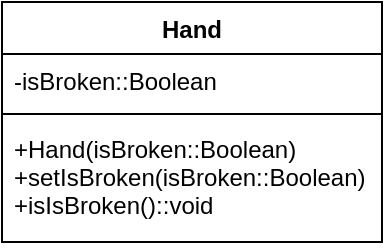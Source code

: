 <mxfile version="13.7.2" type="device"><diagram id="DJoWd2hfNsDUoymKmsCT" name="Page-1"><mxGraphModel dx="1422" dy="713" grid="1" gridSize="10" guides="1" tooltips="1" connect="1" arrows="1" fold="1" page="1" pageScale="1" pageWidth="827" pageHeight="1169" math="0" shadow="0"><root><mxCell id="0"/><mxCell id="1" parent="0"/><mxCell id="ThbBKgw9WVibpOIu36OY-1" value="Hand" style="swimlane;fontStyle=1;align=center;verticalAlign=top;childLayout=stackLayout;horizontal=1;startSize=26;horizontalStack=0;resizeParent=1;resizeParentMax=0;resizeLast=0;collapsible=1;marginBottom=0;" vertex="1" parent="1"><mxGeometry x="330" y="350" width="190" height="120" as="geometry"/></mxCell><mxCell id="ThbBKgw9WVibpOIu36OY-2" value="-isBroken::Boolean" style="text;strokeColor=none;fillColor=none;align=left;verticalAlign=top;spacingLeft=4;spacingRight=4;overflow=hidden;rotatable=0;points=[[0,0.5],[1,0.5]];portConstraint=eastwest;" vertex="1" parent="ThbBKgw9WVibpOIu36OY-1"><mxGeometry y="26" width="190" height="26" as="geometry"/></mxCell><mxCell id="ThbBKgw9WVibpOIu36OY-3" value="" style="line;strokeWidth=1;fillColor=none;align=left;verticalAlign=middle;spacingTop=-1;spacingLeft=3;spacingRight=3;rotatable=0;labelPosition=right;points=[];portConstraint=eastwest;" vertex="1" parent="ThbBKgw9WVibpOIu36OY-1"><mxGeometry y="52" width="190" height="8" as="geometry"/></mxCell><mxCell id="ThbBKgw9WVibpOIu36OY-4" value="+Hand(isBroken::Boolean)&#10;+setIsBroken(isBroken::Boolean)&#10;+isIsBroken()::void" style="text;strokeColor=none;fillColor=none;align=left;verticalAlign=top;spacingLeft=4;spacingRight=4;overflow=hidden;rotatable=0;points=[[0,0.5],[1,0.5]];portConstraint=eastwest;" vertex="1" parent="ThbBKgw9WVibpOIu36OY-1"><mxGeometry y="60" width="190" height="60" as="geometry"/></mxCell></root></mxGraphModel></diagram></mxfile>